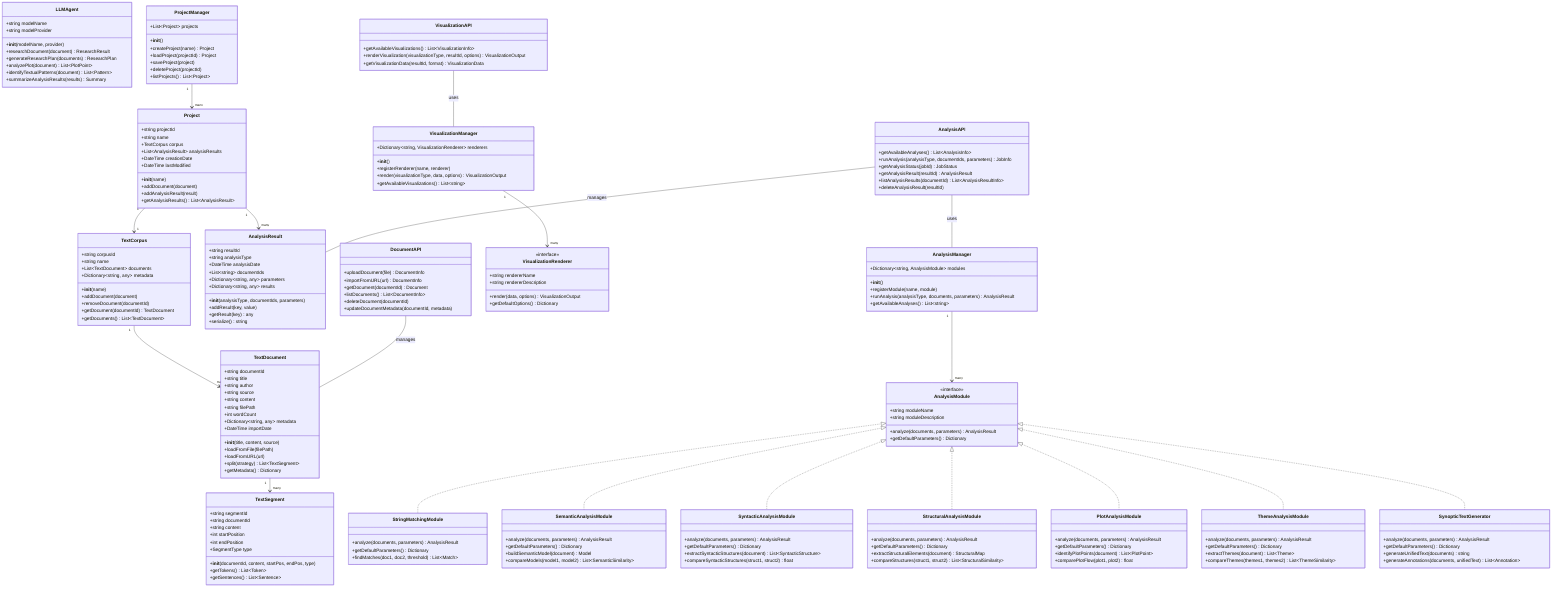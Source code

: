 classDiagram
    class TextDocument {
        +string documentId
        +string title
        +string author
        +string source
        +string content
        +string filePath
        +int wordCount
        +Dictionary~string, any~ metadata
        +DateTime importDate
        +__init__(title, content, source)
        +loadFromFile(filePath)
        +loadFromURL(url)
        +split(strategy) List~TextSegment~
        +getMetadata() Dictionary
    }
    
    class TextSegment {
        +string segmentId
        +string documentId
        +string content
        +int startPosition
        +int endPosition
        +SegmentType type
        +__init__(documentId, content, startPos, endPos, type)
        +getTokens() List~Token~
        +getSentences() List~Sentence~
    }
    
    class TextCorpus {
        +string corpusId
        +string name
        +List~TextDocument~ documents
        +Dictionary~string, any~ metadata
        +__init__(name)
        +addDocument(document)
        +removeDocument(documentId)
        +getDocument(documentId) TextDocument
        +getDocuments() List~TextDocument~
    }
    
    class AnalysisResult {
        +string resultId
        +string analysisType
        +DateTime analysisDate
        +List~string~ documentIds
        +Dictionary~string, any~ parameters
        +Dictionary~string, any~ results
        +__init__(analysisType, documentIds, parameters)
        +addResult(key, value)
        +getResult(key) any
        +serialize() string
    }
    
    class AnalysisManager {
        +Dictionary~string, AnalysisModule~ modules
        +__init__()
        +registerModule(name, module)
        +runAnalysis(analysisType, documents, parameters) AnalysisResult
        +getAvailableAnalyses() List~string~
    }
    
    class AnalysisModule {
        <<interface>>
        +string moduleName
        +string moduleDescription
        +analyze(documents, parameters) AnalysisResult
        +getDefaultParameters() Dictionary
    }
    
    class StringMatchingModule {
        +analyze(documents, parameters) AnalysisResult
        +getDefaultParameters() Dictionary
        +findMatches(doc1, doc2, threshold) List~Match~
    }
    
    class SemanticAnalysisModule {
        +analyze(documents, parameters) AnalysisResult
        +getDefaultParameters() Dictionary
        +buildSemanticModel(document) Model
        +compareModels(model1, model2) List~SemanticSimilarity~
    }
    
    class SyntacticAnalysisModule {
        +analyze(documents, parameters) AnalysisResult
        +getDefaultParameters() Dictionary
        +extractSyntacticStructures(document) List~SyntacticStructure~
        +compareSyntacticStructures(struct1, struct2) float
    }
    
    class StructuralAnalysisModule {
        +analyze(documents, parameters) AnalysisResult
        +getDefaultParameters() Dictionary
        +extractStructuralElements(document) StructuralMap
        +compareStructures(struct1, struct2) List~StructuralSimilarity~
    }
    
    class PlotAnalysisModule {
        +analyze(documents, parameters) AnalysisResult
        +getDefaultParameters() Dictionary
        +identifyPlotPoints(document) List~PlotPoint~
        +comparePlotFlow(plot1, plot2) float
    }
    
    class ThemeAnalysisModule {
        +analyze(documents, parameters) AnalysisResult
        +getDefaultParameters() Dictionary
        +extractThemes(document) List~Theme~
        +compareThemes(themes1, themes2) List~ThemeSimilarity~
    }
    
    class SynopticTextGenerator {
        +analyze(documents, parameters) AnalysisResult
        +getDefaultParameters() Dictionary
        +generateUnifiedText(documents) string
        +generateAnnotations(documents, unifiedText) List~Annotation~
    }
    
    class LLMAgent {
        +string modelName
        +string modelProvider
        +__init__(modelName, provider)
        +researchDocument(document) ResearchResult
        +generateResearchPlan(documents) ResearchPlan
        +analyzePlot(document) List~PlotPoint~
        +identifyTextualPatterns(document) List~Pattern~
        +summarizeAnalysisResults(results) Summary
    }
    
    class VisualizationManager {
        +Dictionary~string, VisualizationRenderer~ renderers
        +__init__()
        +registerRenderer(name, renderer)
        +render(visualizationType, data, options) VisualizationOutput
        +getAvailableVisualizations() List~string~
    }
    
    class VisualizationRenderer {
        <<interface>>
        +string rendererName
        +string rendererDescription
        +render(data, options) VisualizationOutput
        +getDefaultOptions() Dictionary
    }
    
    class ProjectManager {
        +List~Project~ projects
        +__init__()
        +createProject(name) Project
        +loadProject(projectId) Project
        +saveProject(project)
        +deleteProject(projectId)
        +listProjects() List~Project~
    }
    
    class Project {
        +string projectId
        +string name
        +TextCorpus corpus
        +List~AnalysisResult~ analysisResults
        +DateTime creationDate
        +DateTime lastModified
        +__init__(name)
        +addDocument(document)
        +addAnalysisResult(result)
        +getAnalysisResults() List~AnalysisResult~
    }
    
    class DocumentAPI {
        +uploadDocument(file) DocumentInfo
        +importFromURL(url) DocumentInfo
        +getDocument(documentId) Document
        +listDocuments() List~DocumentInfo~
        +deleteDocument(documentId)
        +updateDocumentMetadata(documentId, metadata)
    }
    
    class AnalysisAPI {
        +getAvailableAnalyses() List~AnalysisInfo~
        +runAnalysis(analysisType, documentIds, parameters) JobInfo
        +getAnalysisStatus(jobId) JobStatus
        +getAnalysisResult(resultId) AnalysisResult
        +listAnalysisResults(documentId) List~AnalysisResultInfo~
        +deleteAnalysisResult(resultId)
    }
    
    class VisualizationAPI {
        +getAvailableVisualizations() List~VisualizationInfo~
        +renderVisualization(visualizationType, resultId, options) VisualizationOutput
        +getVisualizationData(resultId, format) VisualizationData
    }
    
    TextDocument "1" --> "many" TextSegment
    TextCorpus "1" --> "many" TextDocument
    AnalysisManager "1" --> "many" AnalysisModule
    AnalysisModule <|.. StringMatchingModule
    AnalysisModule <|.. SemanticAnalysisModule
    AnalysisModule <|.. SyntacticAnalysisModule
    AnalysisModule <|.. StructuralAnalysisModule
    AnalysisModule <|.. PlotAnalysisModule
    AnalysisModule <|.. ThemeAnalysisModule
    AnalysisModule <|.. SynopticTextGenerator
    VisualizationManager "1" --> "many" VisualizationRenderer
    ProjectManager "1" --> "many" Project
    Project "1" --> "1" TextCorpus
    Project "1" --> "many" AnalysisResult
    DocumentAPI -- TextDocument: manages
    AnalysisAPI -- AnalysisResult: manages
    AnalysisAPI -- AnalysisManager: uses
    VisualizationAPI -- VisualizationManager: uses